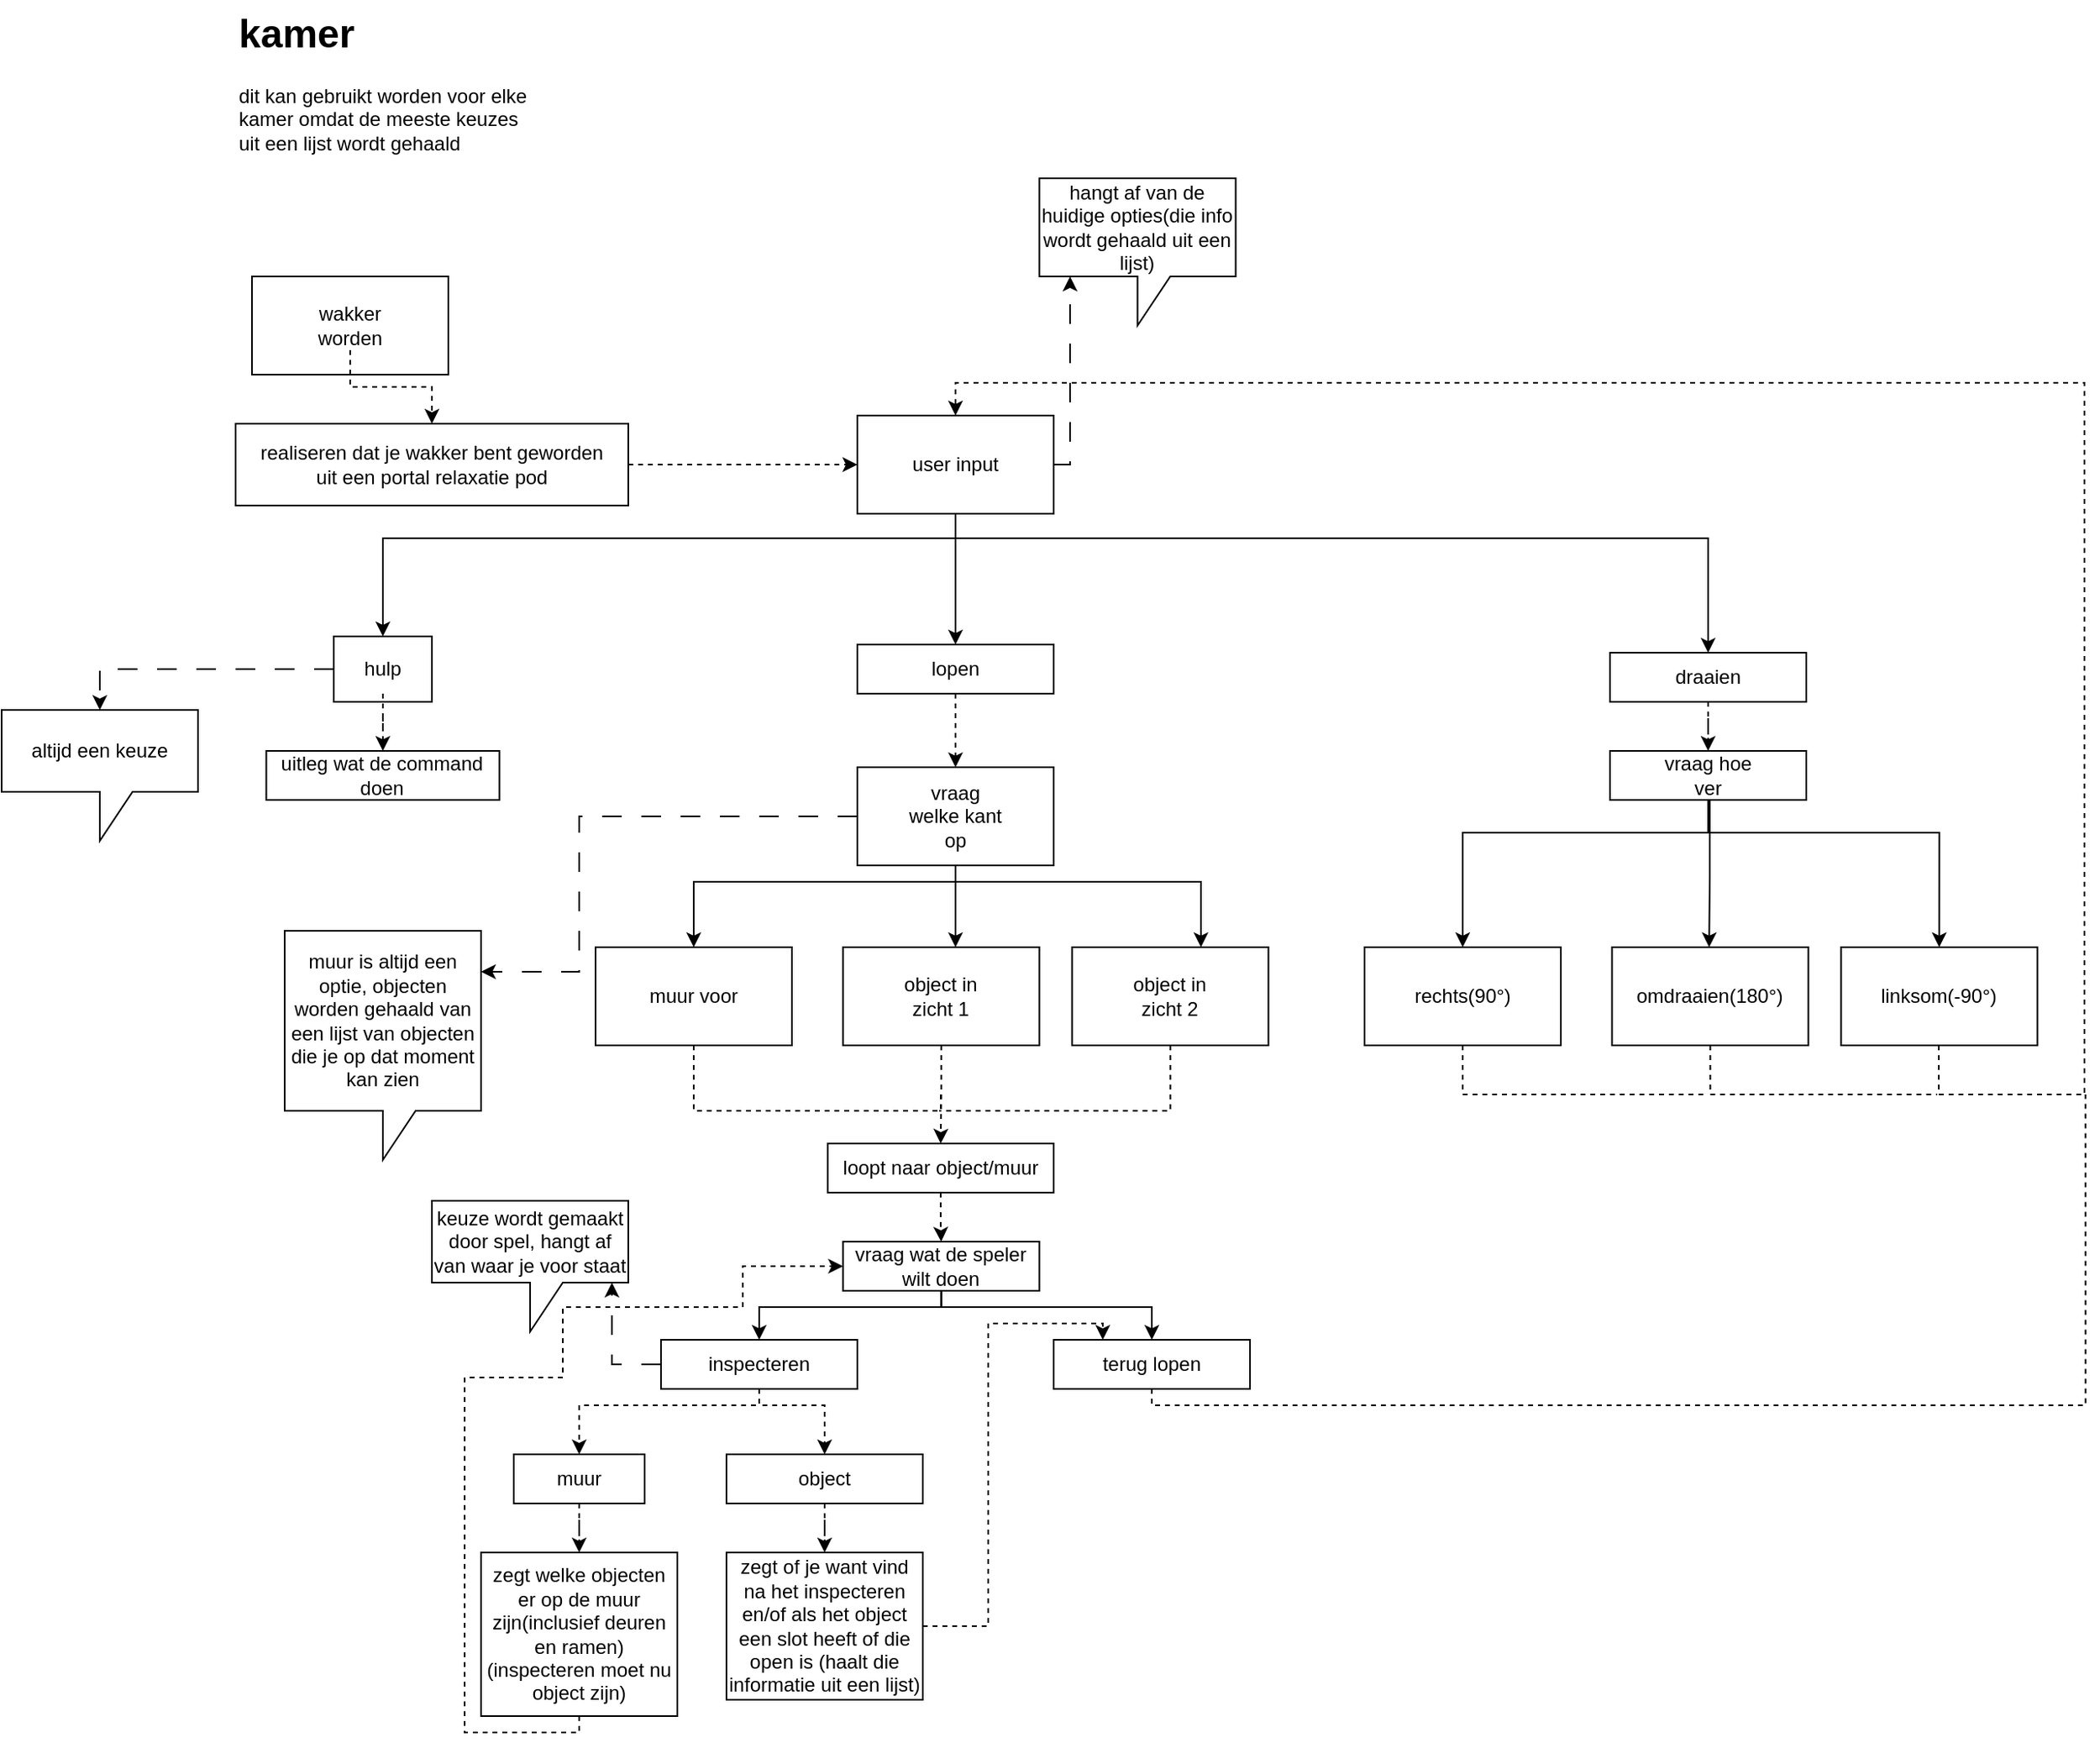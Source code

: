 <mxfile version="24.8.4">
  <diagram name="Pagina-1" id="MQANedfX2Nrk4-_o4-tM">
    <mxGraphModel dx="2736" dy="1013" grid="1" gridSize="10" guides="1" tooltips="1" connect="1" arrows="1" fold="1" page="1" pageScale="1" pageWidth="827" pageHeight="1169" math="0" shadow="0">
      <root>
        <mxCell id="0" />
        <mxCell id="1" parent="0" />
        <mxCell id="6xveV2js6-7V6xbKxLU5-5" value="&lt;h1 style=&quot;margin-top: 0px;&quot;&gt;kamer&amp;nbsp;&lt;/h1&gt;&lt;p&gt;dit kan gebruikt worden voor elke kamer omdat de meeste keuzes uit een lijst wordt gehaald&lt;/p&gt;" style="text;html=1;whiteSpace=wrap;overflow=hidden;rounded=0;" vertex="1" parent="1">
          <mxGeometry x="10" width="180" height="120" as="geometry" />
        </mxCell>
        <mxCell id="6xveV2js6-7V6xbKxLU5-9" value="" style="group" vertex="1" connectable="0" parent="1">
          <mxGeometry x="20" y="169" width="120" height="60" as="geometry" />
        </mxCell>
        <mxCell id="6xveV2js6-7V6xbKxLU5-7" value="" style="rounded=0;whiteSpace=wrap;html=1;" vertex="1" parent="6xveV2js6-7V6xbKxLU5-9">
          <mxGeometry width="120" height="60" as="geometry" />
        </mxCell>
        <mxCell id="6xveV2js6-7V6xbKxLU5-8" value="wakker worden" style="text;html=1;align=center;verticalAlign=middle;whiteSpace=wrap;rounded=0;" vertex="1" parent="6xveV2js6-7V6xbKxLU5-9">
          <mxGeometry x="30" y="15" width="60" height="30" as="geometry" />
        </mxCell>
        <mxCell id="6xveV2js6-7V6xbKxLU5-16" value="" style="group" vertex="1" connectable="0" parent="1">
          <mxGeometry x="10" y="259" width="240" height="50" as="geometry" />
        </mxCell>
        <mxCell id="6xveV2js6-7V6xbKxLU5-11" value="" style="rounded=0;whiteSpace=wrap;html=1;" vertex="1" parent="6xveV2js6-7V6xbKxLU5-16">
          <mxGeometry width="240" height="50" as="geometry" />
        </mxCell>
        <mxCell id="6xveV2js6-7V6xbKxLU5-13" value="realiseren dat je wakker bent geworden uit een portal relaxatie pod" style="text;html=1;align=center;verticalAlign=middle;whiteSpace=wrap;rounded=0;" vertex="1" parent="6xveV2js6-7V6xbKxLU5-16">
          <mxGeometry x="10" y="10" width="220" height="30" as="geometry" />
        </mxCell>
        <mxCell id="6xveV2js6-7V6xbKxLU5-27" style="edgeStyle=orthogonalEdgeStyle;rounded=0;orthogonalLoop=1;jettySize=auto;html=1;entryX=0.5;entryY=0;entryDx=0;entryDy=0;" edge="1" parent="1" source="6xveV2js6-7V6xbKxLU5-19" target="6xveV2js6-7V6xbKxLU5-22">
          <mxGeometry relative="1" as="geometry">
            <Array as="points">
              <mxPoint x="450" y="329" />
              <mxPoint x="100" y="329" />
            </Array>
          </mxGeometry>
        </mxCell>
        <mxCell id="6xveV2js6-7V6xbKxLU5-38" style="edgeStyle=orthogonalEdgeStyle;rounded=0;orthogonalLoop=1;jettySize=auto;html=1;entryX=0.5;entryY=0;entryDx=0;entryDy=0;" edge="1" parent="1" source="6xveV2js6-7V6xbKxLU5-19" target="6xveV2js6-7V6xbKxLU5-34">
          <mxGeometry relative="1" as="geometry" />
        </mxCell>
        <mxCell id="6xveV2js6-7V6xbKxLU5-25" value="" style="group" vertex="1" connectable="0" parent="1">
          <mxGeometry x="70" y="389" width="60" height="40" as="geometry" />
        </mxCell>
        <mxCell id="6xveV2js6-7V6xbKxLU5-22" value="" style="rounded=0;whiteSpace=wrap;html=1;" vertex="1" parent="6xveV2js6-7V6xbKxLU5-25">
          <mxGeometry width="60" height="40" as="geometry" />
        </mxCell>
        <mxCell id="6xveV2js6-7V6xbKxLU5-23" value="hulp" style="text;html=1;align=center;verticalAlign=middle;whiteSpace=wrap;rounded=0;" vertex="1" parent="6xveV2js6-7V6xbKxLU5-25">
          <mxGeometry y="5" width="60" height="30" as="geometry" />
        </mxCell>
        <mxCell id="6xveV2js6-7V6xbKxLU5-30" value="" style="group" vertex="1" connectable="0" parent="1">
          <mxGeometry x="28.75" y="459" width="142.5" height="30" as="geometry" />
        </mxCell>
        <mxCell id="6xveV2js6-7V6xbKxLU5-24" value="" style="rounded=0;whiteSpace=wrap;html=1;" vertex="1" parent="6xveV2js6-7V6xbKxLU5-30">
          <mxGeometry width="142.5" height="30" as="geometry" />
        </mxCell>
        <mxCell id="6xveV2js6-7V6xbKxLU5-28" value="uitleg wat de command doen" style="text;html=1;align=center;verticalAlign=middle;whiteSpace=wrap;rounded=0;" vertex="1" parent="6xveV2js6-7V6xbKxLU5-30">
          <mxGeometry x="4.69" width="133.12" height="30" as="geometry" />
        </mxCell>
        <mxCell id="6xveV2js6-7V6xbKxLU5-37" value="" style="group" vertex="1" connectable="0" parent="1">
          <mxGeometry x="390" y="394" width="120" height="30" as="geometry" />
        </mxCell>
        <mxCell id="6xveV2js6-7V6xbKxLU5-33" value="" style="rounded=0;whiteSpace=wrap;html=1;" vertex="1" parent="6xveV2js6-7V6xbKxLU5-37">
          <mxGeometry width="120" height="30" as="geometry" />
        </mxCell>
        <mxCell id="6xveV2js6-7V6xbKxLU5-34" value="lopen" style="text;html=1;align=center;verticalAlign=middle;whiteSpace=wrap;rounded=0;" vertex="1" parent="6xveV2js6-7V6xbKxLU5-37">
          <mxGeometry x="30" width="60" height="30" as="geometry" />
        </mxCell>
        <mxCell id="6xveV2js6-7V6xbKxLU5-41" style="edgeStyle=orthogonalEdgeStyle;rounded=0;orthogonalLoop=1;jettySize=auto;html=1;dashed=1;" edge="1" parent="1" source="6xveV2js6-7V6xbKxLU5-34" target="6xveV2js6-7V6xbKxLU5-39">
          <mxGeometry relative="1" as="geometry" />
        </mxCell>
        <mxCell id="6xveV2js6-7V6xbKxLU5-42" value="" style="group" vertex="1" connectable="0" parent="1">
          <mxGeometry x="390" y="469" width="120" height="60" as="geometry" />
        </mxCell>
        <mxCell id="6xveV2js6-7V6xbKxLU5-39" value="" style="rounded=0;whiteSpace=wrap;html=1;" vertex="1" parent="6xveV2js6-7V6xbKxLU5-42">
          <mxGeometry width="120" height="60" as="geometry" />
        </mxCell>
        <mxCell id="6xveV2js6-7V6xbKxLU5-40" value="vraag welke kant op" style="text;html=1;align=center;verticalAlign=middle;whiteSpace=wrap;rounded=0;" vertex="1" parent="6xveV2js6-7V6xbKxLU5-42">
          <mxGeometry x="30" y="15" width="60" height="30" as="geometry" />
        </mxCell>
        <mxCell id="6xveV2js6-7V6xbKxLU5-44" value="" style="group" vertex="1" connectable="0" parent="1">
          <mxGeometry x="390" y="254" width="120" height="60" as="geometry" />
        </mxCell>
        <mxCell id="6xveV2js6-7V6xbKxLU5-19" value="" style="rounded=0;whiteSpace=wrap;html=1;" vertex="1" parent="6xveV2js6-7V6xbKxLU5-44">
          <mxGeometry width="120" height="60" as="geometry" />
        </mxCell>
        <mxCell id="6xveV2js6-7V6xbKxLU5-20" value="user input" style="text;html=1;align=center;verticalAlign=middle;whiteSpace=wrap;rounded=0;" vertex="1" parent="6xveV2js6-7V6xbKxLU5-44">
          <mxGeometry x="30" y="15" width="60" height="30" as="geometry" />
        </mxCell>
        <mxCell id="6xveV2js6-7V6xbKxLU5-46" style="edgeStyle=orthogonalEdgeStyle;rounded=0;orthogonalLoop=1;jettySize=auto;html=1;dashed=1;" edge="1" parent="1" source="6xveV2js6-7V6xbKxLU5-11" target="6xveV2js6-7V6xbKxLU5-19">
          <mxGeometry relative="1" as="geometry" />
        </mxCell>
        <mxCell id="6xveV2js6-7V6xbKxLU5-47" style="edgeStyle=orthogonalEdgeStyle;rounded=0;orthogonalLoop=1;jettySize=auto;html=1;" edge="1" parent="1" source="6xveV2js6-7V6xbKxLU5-39" target="6xveV2js6-7V6xbKxLU5-48">
          <mxGeometry relative="1" as="geometry">
            <mxPoint x="70.0" y="569" as="targetPoint" />
            <Array as="points">
              <mxPoint x="450" y="539" />
            </Array>
          </mxGeometry>
        </mxCell>
        <mxCell id="6xveV2js6-7V6xbKxLU5-50" value="" style="group" vertex="1" connectable="0" parent="1">
          <mxGeometry x="230.0" y="579" width="120" height="60" as="geometry" />
        </mxCell>
        <mxCell id="6xveV2js6-7V6xbKxLU5-121" style="edgeStyle=orthogonalEdgeStyle;rounded=0;orthogonalLoop=1;jettySize=auto;html=1;dashed=1;endArrow=none;endFill=0;" edge="1" parent="6xveV2js6-7V6xbKxLU5-50" source="6xveV2js6-7V6xbKxLU5-48">
          <mxGeometry relative="1" as="geometry">
            <mxPoint x="210.0" y="90" as="targetPoint" />
            <Array as="points">
              <mxPoint x="60" y="100" />
              <mxPoint x="211" y="100" />
              <mxPoint x="211" y="90" />
            </Array>
          </mxGeometry>
        </mxCell>
        <mxCell id="6xveV2js6-7V6xbKxLU5-48" value="" style="rounded=0;whiteSpace=wrap;html=1;" vertex="1" parent="6xveV2js6-7V6xbKxLU5-50">
          <mxGeometry width="120" height="60" as="geometry" />
        </mxCell>
        <mxCell id="6xveV2js6-7V6xbKxLU5-49" value="muur voor" style="text;html=1;align=center;verticalAlign=middle;whiteSpace=wrap;rounded=0;" vertex="1" parent="6xveV2js6-7V6xbKxLU5-50">
          <mxGeometry x="30.0" y="15" width="60" height="30" as="geometry" />
        </mxCell>
        <mxCell id="6xveV2js6-7V6xbKxLU5-51" value="" style="group" vertex="1" connectable="0" parent="1">
          <mxGeometry x="381.25" y="579" width="120" height="60" as="geometry" />
        </mxCell>
        <mxCell id="6xveV2js6-7V6xbKxLU5-52" value="" style="rounded=0;whiteSpace=wrap;html=1;" vertex="1" parent="6xveV2js6-7V6xbKxLU5-51">
          <mxGeometry width="120" height="60" as="geometry" />
        </mxCell>
        <mxCell id="6xveV2js6-7V6xbKxLU5-53" value="object in zicht 1" style="text;html=1;align=center;verticalAlign=middle;whiteSpace=wrap;rounded=0;" vertex="1" parent="6xveV2js6-7V6xbKxLU5-51">
          <mxGeometry x="30.0" y="15" width="60" height="30" as="geometry" />
        </mxCell>
        <mxCell id="6xveV2js6-7V6xbKxLU5-54" value="" style="group" vertex="1" connectable="0" parent="1">
          <mxGeometry x="521.25" y="579" width="120" height="60" as="geometry" />
        </mxCell>
        <mxCell id="6xveV2js6-7V6xbKxLU5-122" style="edgeStyle=orthogonalEdgeStyle;rounded=0;orthogonalLoop=1;jettySize=auto;html=1;dashed=1;endArrow=none;endFill=0;" edge="1" parent="6xveV2js6-7V6xbKxLU5-54" source="6xveV2js6-7V6xbKxLU5-55">
          <mxGeometry relative="1" as="geometry">
            <mxPoint x="-81.25" y="100" as="targetPoint" />
            <Array as="points">
              <mxPoint x="60" y="100" />
            </Array>
          </mxGeometry>
        </mxCell>
        <mxCell id="6xveV2js6-7V6xbKxLU5-55" value="" style="rounded=0;whiteSpace=wrap;html=1;" vertex="1" parent="6xveV2js6-7V6xbKxLU5-54">
          <mxGeometry width="120" height="60" as="geometry" />
        </mxCell>
        <mxCell id="6xveV2js6-7V6xbKxLU5-56" value="object in zicht 2" style="text;html=1;align=center;verticalAlign=middle;whiteSpace=wrap;rounded=0;" vertex="1" parent="6xveV2js6-7V6xbKxLU5-54">
          <mxGeometry x="30.0" y="15" width="60" height="30" as="geometry" />
        </mxCell>
        <mxCell id="6xveV2js6-7V6xbKxLU5-57" style="edgeStyle=orthogonalEdgeStyle;rounded=0;orthogonalLoop=1;jettySize=auto;html=1;" edge="1" parent="1" source="6xveV2js6-7V6xbKxLU5-39">
          <mxGeometry relative="1" as="geometry">
            <mxPoint x="450" y="579" as="targetPoint" />
            <Array as="points">
              <mxPoint x="450" y="579" />
            </Array>
          </mxGeometry>
        </mxCell>
        <mxCell id="6xveV2js6-7V6xbKxLU5-58" style="edgeStyle=orthogonalEdgeStyle;rounded=0;orthogonalLoop=1;jettySize=auto;html=1;" edge="1" parent="1" source="6xveV2js6-7V6xbKxLU5-39" target="6xveV2js6-7V6xbKxLU5-55">
          <mxGeometry relative="1" as="geometry">
            <Array as="points">
              <mxPoint x="450" y="539" />
              <mxPoint x="600" y="539" />
            </Array>
          </mxGeometry>
        </mxCell>
        <mxCell id="6xveV2js6-7V6xbKxLU5-59" value="" style="group" vertex="1" connectable="0" parent="1">
          <mxGeometry x="850" y="399" width="120" height="30" as="geometry" />
        </mxCell>
        <mxCell id="6xveV2js6-7V6xbKxLU5-60" value="" style="rounded=0;whiteSpace=wrap;html=1;" vertex="1" parent="6xveV2js6-7V6xbKxLU5-59">
          <mxGeometry width="120" height="30" as="geometry" />
        </mxCell>
        <mxCell id="6xveV2js6-7V6xbKxLU5-61" value="draaien" style="text;html=1;align=center;verticalAlign=middle;whiteSpace=wrap;rounded=0;" vertex="1" parent="6xveV2js6-7V6xbKxLU5-59">
          <mxGeometry x="30" width="60" height="30" as="geometry" />
        </mxCell>
        <mxCell id="6xveV2js6-7V6xbKxLU5-62" style="edgeStyle=orthogonalEdgeStyle;rounded=0;orthogonalLoop=1;jettySize=auto;html=1;entryX=0.5;entryY=0;entryDx=0;entryDy=0;" edge="1" parent="1" source="6xveV2js6-7V6xbKxLU5-19" target="6xveV2js6-7V6xbKxLU5-61">
          <mxGeometry relative="1" as="geometry">
            <Array as="points">
              <mxPoint x="450" y="329" />
              <mxPoint x="910" y="329" />
            </Array>
          </mxGeometry>
        </mxCell>
        <mxCell id="6xveV2js6-7V6xbKxLU5-66" value="" style="group" vertex="1" connectable="0" parent="1">
          <mxGeometry x="850" y="459" width="120" height="30" as="geometry" />
        </mxCell>
        <mxCell id="6xveV2js6-7V6xbKxLU5-63" value="" style="whiteSpace=wrap;html=1;" vertex="1" parent="6xveV2js6-7V6xbKxLU5-66">
          <mxGeometry width="120" height="30" as="geometry" />
        </mxCell>
        <mxCell id="6xveV2js6-7V6xbKxLU5-65" value="vraag hoe ver" style="text;html=1;align=center;verticalAlign=middle;whiteSpace=wrap;rounded=0;" vertex="1" parent="6xveV2js6-7V6xbKxLU5-66">
          <mxGeometry x="30" width="60" height="30" as="geometry" />
        </mxCell>
        <mxCell id="6xveV2js6-7V6xbKxLU5-67" value="" style="group" vertex="1" connectable="0" parent="1">
          <mxGeometry x="700.0" y="579" width="120" height="60" as="geometry" />
        </mxCell>
        <mxCell id="6xveV2js6-7V6xbKxLU5-116" style="edgeStyle=orthogonalEdgeStyle;rounded=0;orthogonalLoop=1;jettySize=auto;html=1;endArrow=none;endFill=0;dashed=1;" edge="1" parent="6xveV2js6-7V6xbKxLU5-67" source="6xveV2js6-7V6xbKxLU5-68">
          <mxGeometry relative="1" as="geometry">
            <mxPoint x="210.0" y="90" as="targetPoint" />
            <Array as="points">
              <mxPoint x="60" y="90" />
            </Array>
          </mxGeometry>
        </mxCell>
        <mxCell id="6xveV2js6-7V6xbKxLU5-68" value="" style="rounded=0;whiteSpace=wrap;html=1;" vertex="1" parent="6xveV2js6-7V6xbKxLU5-67">
          <mxGeometry width="120" height="60" as="geometry" />
        </mxCell>
        <mxCell id="6xveV2js6-7V6xbKxLU5-69" value="rechts(90°)" style="text;html=1;align=center;verticalAlign=middle;whiteSpace=wrap;rounded=0;" vertex="1" parent="6xveV2js6-7V6xbKxLU5-67">
          <mxGeometry x="30.0" y="15" width="60" height="30" as="geometry" />
        </mxCell>
        <mxCell id="6xveV2js6-7V6xbKxLU5-70" value="" style="group" vertex="1" connectable="0" parent="1">
          <mxGeometry x="851.25" y="579" width="120" height="60" as="geometry" />
        </mxCell>
        <mxCell id="6xveV2js6-7V6xbKxLU5-115" style="edgeStyle=orthogonalEdgeStyle;rounded=0;orthogonalLoop=1;jettySize=auto;html=1;endArrow=none;endFill=0;dashed=1;" edge="1" parent="6xveV2js6-7V6xbKxLU5-70" source="6xveV2js6-7V6xbKxLU5-71">
          <mxGeometry relative="1" as="geometry">
            <mxPoint x="198.75" y="90" as="targetPoint" />
            <Array as="points">
              <mxPoint x="60" y="90" />
            </Array>
          </mxGeometry>
        </mxCell>
        <mxCell id="6xveV2js6-7V6xbKxLU5-71" value="" style="rounded=0;whiteSpace=wrap;html=1;" vertex="1" parent="6xveV2js6-7V6xbKxLU5-70">
          <mxGeometry width="120" height="60" as="geometry" />
        </mxCell>
        <mxCell id="6xveV2js6-7V6xbKxLU5-72" value="omdraaien(180°)" style="text;html=1;align=center;verticalAlign=middle;whiteSpace=wrap;rounded=0;" vertex="1" parent="6xveV2js6-7V6xbKxLU5-70">
          <mxGeometry x="30.0" y="15" width="60" height="30" as="geometry" />
        </mxCell>
        <mxCell id="6xveV2js6-7V6xbKxLU5-73" value="" style="group" vertex="1" connectable="0" parent="1">
          <mxGeometry x="991.25" y="579" width="120" height="60" as="geometry" />
        </mxCell>
        <mxCell id="6xveV2js6-7V6xbKxLU5-74" value="" style="rounded=0;whiteSpace=wrap;html=1;" vertex="1" parent="6xveV2js6-7V6xbKxLU5-73">
          <mxGeometry width="120" height="60" as="geometry" />
        </mxCell>
        <mxCell id="6xveV2js6-7V6xbKxLU5-75" value="linksom(-90°)" style="text;html=1;align=center;verticalAlign=middle;whiteSpace=wrap;rounded=0;" vertex="1" parent="6xveV2js6-7V6xbKxLU5-73">
          <mxGeometry x="30.0" y="15" width="60" height="30" as="geometry" />
        </mxCell>
        <mxCell id="6xveV2js6-7V6xbKxLU5-76" style="edgeStyle=orthogonalEdgeStyle;rounded=0;orthogonalLoop=1;jettySize=auto;html=1;entryX=0.5;entryY=0;entryDx=0;entryDy=0;" edge="1" parent="1" source="6xveV2js6-7V6xbKxLU5-65" target="6xveV2js6-7V6xbKxLU5-68">
          <mxGeometry relative="1" as="geometry">
            <Array as="points">
              <mxPoint x="910" y="509" />
              <mxPoint x="760" y="509" />
            </Array>
          </mxGeometry>
        </mxCell>
        <mxCell id="6xveV2js6-7V6xbKxLU5-77" style="edgeStyle=orthogonalEdgeStyle;rounded=0;orthogonalLoop=1;jettySize=auto;html=1;" edge="1" parent="1">
          <mxGeometry relative="1" as="geometry">
            <mxPoint x="909.374" y="489" as="sourcePoint" />
            <mxPoint x="910.616" y="579" as="targetPoint" />
            <Array as="points">
              <mxPoint x="911" y="489" />
              <mxPoint x="911" y="535" />
            </Array>
          </mxGeometry>
        </mxCell>
        <mxCell id="6xveV2js6-7V6xbKxLU5-78" style="edgeStyle=orthogonalEdgeStyle;rounded=0;orthogonalLoop=1;jettySize=auto;html=1;entryX=0.5;entryY=0;entryDx=0;entryDy=0;" edge="1" parent="1" source="6xveV2js6-7V6xbKxLU5-65" target="6xveV2js6-7V6xbKxLU5-74">
          <mxGeometry relative="1" as="geometry">
            <Array as="points">
              <mxPoint x="910" y="509" />
              <mxPoint x="1051" y="509" />
            </Array>
          </mxGeometry>
        </mxCell>
        <mxCell id="6xveV2js6-7V6xbKxLU5-84" style="edgeStyle=orthogonalEdgeStyle;rounded=0;orthogonalLoop=1;jettySize=auto;html=1;entryX=0.5;entryY=0;entryDx=0;entryDy=0;dashed=1;" edge="1" parent="1" target="6xveV2js6-7V6xbKxLU5-19">
          <mxGeometry relative="1" as="geometry">
            <mxPoint x="1051" y="639" as="sourcePoint" />
            <Array as="points">
              <mxPoint x="1051" y="669" />
              <mxPoint x="1140" y="669" />
              <mxPoint x="1140" y="234" />
              <mxPoint x="450" y="234" />
            </Array>
          </mxGeometry>
        </mxCell>
        <mxCell id="6xveV2js6-7V6xbKxLU5-109" style="edgeStyle=orthogonalEdgeStyle;rounded=0;orthogonalLoop=1;jettySize=auto;html=1;entryX=0.5;entryY=0;entryDx=0;entryDy=0;dashed=1;" edge="1" parent="1" source="6xveV2js6-7V6xbKxLU5-8" target="6xveV2js6-7V6xbKxLU5-11">
          <mxGeometry relative="1" as="geometry" />
        </mxCell>
        <mxCell id="6xveV2js6-7V6xbKxLU5-112" style="edgeStyle=orthogonalEdgeStyle;rounded=0;orthogonalLoop=1;jettySize=auto;html=1;entryX=0.5;entryY=0;entryDx=0;entryDy=0;dashed=1;" edge="1" parent="1" source="6xveV2js6-7V6xbKxLU5-61" target="6xveV2js6-7V6xbKxLU5-65">
          <mxGeometry relative="1" as="geometry" />
        </mxCell>
        <mxCell id="6xveV2js6-7V6xbKxLU5-117" style="edgeStyle=orthogonalEdgeStyle;rounded=0;orthogonalLoop=1;jettySize=auto;html=1;entryX=0.5;entryY=0;entryDx=0;entryDy=0;dashed=1;" edge="1" parent="1" source="6xveV2js6-7V6xbKxLU5-23" target="6xveV2js6-7V6xbKxLU5-28">
          <mxGeometry relative="1" as="geometry" />
        </mxCell>
        <mxCell id="6xveV2js6-7V6xbKxLU5-133" style="edgeStyle=orthogonalEdgeStyle;rounded=0;orthogonalLoop=1;jettySize=auto;html=1;entryX=0.5;entryY=0;entryDx=0;entryDy=0;dashed=1;" edge="1" parent="1" source="6xveV2js6-7V6xbKxLU5-118" target="6xveV2js6-7V6xbKxLU5-132">
          <mxGeometry relative="1" as="geometry" />
        </mxCell>
        <mxCell id="6xveV2js6-7V6xbKxLU5-118" value="loopt naar object/muur" style="rounded=0;whiteSpace=wrap;html=1;" vertex="1" parent="1">
          <mxGeometry x="371.88" y="699" width="138.12" height="30" as="geometry" />
        </mxCell>
        <mxCell id="6xveV2js6-7V6xbKxLU5-119" style="edgeStyle=orthogonalEdgeStyle;rounded=0;orthogonalLoop=1;jettySize=auto;html=1;entryX=0.5;entryY=0;entryDx=0;entryDy=0;dashed=1;" edge="1" parent="1" source="6xveV2js6-7V6xbKxLU5-52" target="6xveV2js6-7V6xbKxLU5-118">
          <mxGeometry relative="1" as="geometry" />
        </mxCell>
        <mxCell id="6xveV2js6-7V6xbKxLU5-127" value="altijd een keuze" style="shape=callout;whiteSpace=wrap;html=1;perimeter=calloutPerimeter;" vertex="1" parent="1">
          <mxGeometry x="-133" y="434" width="120" height="80" as="geometry" />
        </mxCell>
        <mxCell id="6xveV2js6-7V6xbKxLU5-129" style="edgeStyle=orthogonalEdgeStyle;rounded=0;orthogonalLoop=1;jettySize=auto;html=1;entryX=0.5;entryY=0;entryDx=0;entryDy=0;entryPerimeter=0;dashed=1;dashPattern=12 12;" edge="1" parent="1" source="6xveV2js6-7V6xbKxLU5-23" target="6xveV2js6-7V6xbKxLU5-127">
          <mxGeometry relative="1" as="geometry" />
        </mxCell>
        <mxCell id="6xveV2js6-7V6xbKxLU5-130" value="muur is altijd een optie, objecten worden gehaald van een lijst van objecten die je op dat moment kan zien" style="shape=callout;whiteSpace=wrap;html=1;perimeter=calloutPerimeter;" vertex="1" parent="1">
          <mxGeometry x="40" y="569" width="120" height="140" as="geometry" />
        </mxCell>
        <mxCell id="6xveV2js6-7V6xbKxLU5-131" style="edgeStyle=orthogonalEdgeStyle;rounded=0;orthogonalLoop=1;jettySize=auto;html=1;entryX=0;entryY=0;entryDx=120;entryDy=25;entryPerimeter=0;dashed=1;dashPattern=12 12;" edge="1" parent="1" source="6xveV2js6-7V6xbKxLU5-39" target="6xveV2js6-7V6xbKxLU5-130">
          <mxGeometry relative="1" as="geometry">
            <Array as="points">
              <mxPoint x="220" y="499" />
              <mxPoint x="220" y="594" />
            </Array>
          </mxGeometry>
        </mxCell>
        <mxCell id="6xveV2js6-7V6xbKxLU5-135" style="edgeStyle=orthogonalEdgeStyle;rounded=0;orthogonalLoop=1;jettySize=auto;html=1;entryX=0.5;entryY=0;entryDx=0;entryDy=0;" edge="1" parent="1" source="6xveV2js6-7V6xbKxLU5-132" target="6xveV2js6-7V6xbKxLU5-134">
          <mxGeometry relative="1" as="geometry">
            <Array as="points">
              <mxPoint x="441" y="799" />
              <mxPoint x="330" y="799" />
            </Array>
          </mxGeometry>
        </mxCell>
        <mxCell id="6xveV2js6-7V6xbKxLU5-137" style="edgeStyle=orthogonalEdgeStyle;rounded=0;orthogonalLoop=1;jettySize=auto;html=1;entryX=0.5;entryY=0;entryDx=0;entryDy=0;" edge="1" parent="1" source="6xveV2js6-7V6xbKxLU5-132" target="6xveV2js6-7V6xbKxLU5-136">
          <mxGeometry relative="1" as="geometry">
            <Array as="points">
              <mxPoint x="441" y="799" />
              <mxPoint x="570" y="799" />
            </Array>
          </mxGeometry>
        </mxCell>
        <mxCell id="6xveV2js6-7V6xbKxLU5-132" value="vraag wat de speler wilt doen" style="rounded=0;whiteSpace=wrap;html=1;" vertex="1" parent="1">
          <mxGeometry x="381.25" y="759" width="120" height="30" as="geometry" />
        </mxCell>
        <mxCell id="6xveV2js6-7V6xbKxLU5-139" value="" style="edgeStyle=orthogonalEdgeStyle;rounded=0;orthogonalLoop=1;jettySize=auto;html=1;dashed=1;" edge="1" parent="1" source="6xveV2js6-7V6xbKxLU5-134" target="6xveV2js6-7V6xbKxLU5-138">
          <mxGeometry relative="1" as="geometry">
            <Array as="points">
              <mxPoint x="330" y="859" />
              <mxPoint x="220" y="859" />
            </Array>
          </mxGeometry>
        </mxCell>
        <mxCell id="6xveV2js6-7V6xbKxLU5-141" value="" style="edgeStyle=orthogonalEdgeStyle;rounded=0;orthogonalLoop=1;jettySize=auto;html=1;dashed=1;" edge="1" parent="1" source="6xveV2js6-7V6xbKxLU5-134" target="6xveV2js6-7V6xbKxLU5-140">
          <mxGeometry relative="1" as="geometry">
            <Array as="points">
              <mxPoint x="330" y="859" />
              <mxPoint x="370" y="859" />
            </Array>
          </mxGeometry>
        </mxCell>
        <mxCell id="6xveV2js6-7V6xbKxLU5-143" style="edgeStyle=orthogonalEdgeStyle;rounded=0;orthogonalLoop=1;jettySize=auto;html=1;dashed=1;dashPattern=12 12;" edge="1" parent="1" source="6xveV2js6-7V6xbKxLU5-134" target="6xveV2js6-7V6xbKxLU5-142">
          <mxGeometry relative="1" as="geometry">
            <Array as="points">
              <mxPoint x="240" y="834" />
            </Array>
          </mxGeometry>
        </mxCell>
        <mxCell id="6xveV2js6-7V6xbKxLU5-134" value="inspecteren" style="rounded=0;whiteSpace=wrap;html=1;" vertex="1" parent="1">
          <mxGeometry x="270" y="819" width="120" height="30" as="geometry" />
        </mxCell>
        <mxCell id="6xveV2js6-7V6xbKxLU5-155" style="edgeStyle=orthogonalEdgeStyle;rounded=0;orthogonalLoop=1;jettySize=auto;html=1;dashed=1;endArrow=none;endFill=0;" edge="1" parent="1" source="6xveV2js6-7V6xbKxLU5-136">
          <mxGeometry relative="1" as="geometry">
            <mxPoint x="1140.667" y="669" as="targetPoint" />
            <Array as="points">
              <mxPoint x="570" y="859" />
              <mxPoint x="1141" y="859" />
            </Array>
          </mxGeometry>
        </mxCell>
        <mxCell id="6xveV2js6-7V6xbKxLU5-136" value="terug lopen" style="rounded=0;whiteSpace=wrap;html=1;" vertex="1" parent="1">
          <mxGeometry x="510" y="819" width="120" height="30" as="geometry" />
        </mxCell>
        <mxCell id="6xveV2js6-7V6xbKxLU5-147" value="" style="edgeStyle=orthogonalEdgeStyle;rounded=0;orthogonalLoop=1;jettySize=auto;html=1;dashed=1;" edge="1" parent="1" source="6xveV2js6-7V6xbKxLU5-138" target="6xveV2js6-7V6xbKxLU5-146">
          <mxGeometry relative="1" as="geometry" />
        </mxCell>
        <mxCell id="6xveV2js6-7V6xbKxLU5-138" value="muur" style="whiteSpace=wrap;html=1;rounded=0;" vertex="1" parent="1">
          <mxGeometry x="180" y="889" width="80" height="30" as="geometry" />
        </mxCell>
        <mxCell id="6xveV2js6-7V6xbKxLU5-145" style="edgeStyle=orthogonalEdgeStyle;rounded=0;orthogonalLoop=1;jettySize=auto;html=1;entryX=0.5;entryY=0;entryDx=0;entryDy=0;dashed=1;" edge="1" parent="1" source="6xveV2js6-7V6xbKxLU5-140" target="6xveV2js6-7V6xbKxLU5-144">
          <mxGeometry relative="1" as="geometry" />
        </mxCell>
        <mxCell id="6xveV2js6-7V6xbKxLU5-140" value="object" style="rounded=0;whiteSpace=wrap;html=1;" vertex="1" parent="1">
          <mxGeometry x="310" y="889" width="120" height="30" as="geometry" />
        </mxCell>
        <mxCell id="6xveV2js6-7V6xbKxLU5-142" value="keuze wordt gemaakt door spel, hangt af van waar je voor staat" style="shape=callout;whiteSpace=wrap;html=1;perimeter=calloutPerimeter;" vertex="1" parent="1">
          <mxGeometry x="130" y="734" width="120" height="80" as="geometry" />
        </mxCell>
        <mxCell id="6xveV2js6-7V6xbKxLU5-154" style="edgeStyle=orthogonalEdgeStyle;rounded=0;orthogonalLoop=1;jettySize=auto;html=1;entryX=0.25;entryY=0;entryDx=0;entryDy=0;dashed=1;exitX=1;exitY=0.5;exitDx=0;exitDy=0;" edge="1" parent="1" source="6xveV2js6-7V6xbKxLU5-144" target="6xveV2js6-7V6xbKxLU5-136">
          <mxGeometry relative="1" as="geometry">
            <Array as="points">
              <mxPoint x="470" y="994" />
              <mxPoint x="470" y="809" />
              <mxPoint x="540" y="809" />
            </Array>
          </mxGeometry>
        </mxCell>
        <mxCell id="6xveV2js6-7V6xbKxLU5-144" value="zegt of je want vind na het inspecteren en/of als het object een slot heeft of die open is (haalt die informatie uit een lijst)" style="rounded=0;whiteSpace=wrap;html=1;" vertex="1" parent="1">
          <mxGeometry x="310" y="949" width="120" height="90" as="geometry" />
        </mxCell>
        <mxCell id="6xveV2js6-7V6xbKxLU5-152" style="edgeStyle=orthogonalEdgeStyle;rounded=0;orthogonalLoop=1;jettySize=auto;html=1;entryX=0;entryY=0.5;entryDx=0;entryDy=0;dashed=1;exitX=0.5;exitY=1;exitDx=0;exitDy=0;" edge="1" parent="1" source="6xveV2js6-7V6xbKxLU5-146" target="6xveV2js6-7V6xbKxLU5-132">
          <mxGeometry relative="1" as="geometry">
            <Array as="points">
              <mxPoint x="220" y="1059" />
              <mxPoint x="150" y="1059" />
              <mxPoint x="150" y="842" />
              <mxPoint x="210" y="842" />
              <mxPoint x="210" y="799" />
              <mxPoint x="320" y="799" />
              <mxPoint x="320" y="774" />
            </Array>
          </mxGeometry>
        </mxCell>
        <mxCell id="6xveV2js6-7V6xbKxLU5-146" value="zegt welke objecten er op de muur zijn(inclusief deuren en ramen)(inspecteren moet nu object zijn)" style="whiteSpace=wrap;html=1;rounded=0;" vertex="1" parent="1">
          <mxGeometry x="160" y="949" width="120" height="100" as="geometry" />
        </mxCell>
        <mxCell id="6xveV2js6-7V6xbKxLU5-156" value="hangt af van de huidige opties(die info wordt gehaald uit een lijst)" style="shape=callout;whiteSpace=wrap;html=1;perimeter=calloutPerimeter;" vertex="1" parent="1">
          <mxGeometry x="501.25" y="109" width="120" height="90" as="geometry" />
        </mxCell>
        <mxCell id="6xveV2js6-7V6xbKxLU5-157" style="edgeStyle=orthogonalEdgeStyle;rounded=0;orthogonalLoop=1;jettySize=auto;html=1;dashed=1;dashPattern=12 12;" edge="1" parent="1" source="6xveV2js6-7V6xbKxLU5-19" target="6xveV2js6-7V6xbKxLU5-156">
          <mxGeometry relative="1" as="geometry">
            <Array as="points">
              <mxPoint x="520" y="284" />
            </Array>
          </mxGeometry>
        </mxCell>
      </root>
    </mxGraphModel>
  </diagram>
</mxfile>
